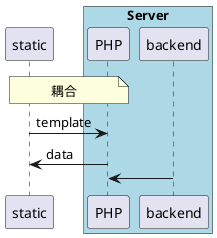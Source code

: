 @startuml

note over static, PHP
	耦合
end note

static -> PHP:template
PHP -> static:data
backend -> PHP

box "Server" #LightBlue
	participant PHP
	participant backend
end box

@enduml